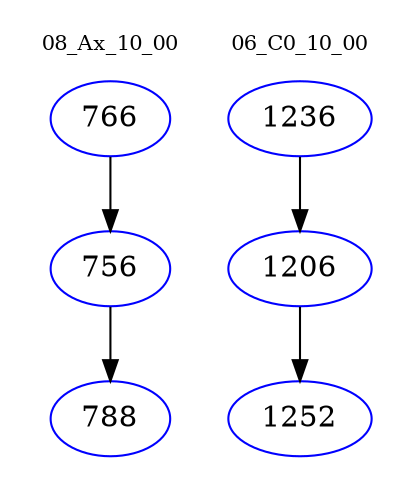 digraph{
subgraph cluster_0 {
color = white
label = "08_Ax_10_00";
fontsize=10;
T0_766 [label="766", color="blue"]
T0_766 -> T0_756 [color="black"]
T0_756 [label="756", color="blue"]
T0_756 -> T0_788 [color="black"]
T0_788 [label="788", color="blue"]
}
subgraph cluster_1 {
color = white
label = "06_C0_10_00";
fontsize=10;
T1_1236 [label="1236", color="blue"]
T1_1236 -> T1_1206 [color="black"]
T1_1206 [label="1206", color="blue"]
T1_1206 -> T1_1252 [color="black"]
T1_1252 [label="1252", color="blue"]
}
}
